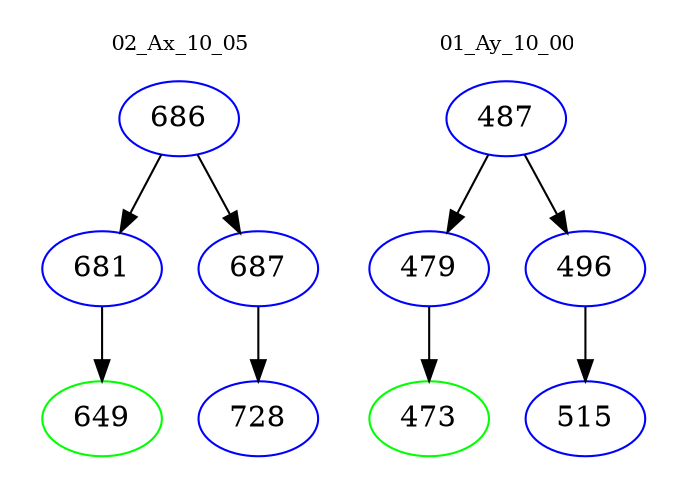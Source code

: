 digraph{
subgraph cluster_0 {
color = white
label = "02_Ax_10_05";
fontsize=10;
T0_686 [label="686", color="blue"]
T0_686 -> T0_681 [color="black"]
T0_681 [label="681", color="blue"]
T0_681 -> T0_649 [color="black"]
T0_649 [label="649", color="green"]
T0_686 -> T0_687 [color="black"]
T0_687 [label="687", color="blue"]
T0_687 -> T0_728 [color="black"]
T0_728 [label="728", color="blue"]
}
subgraph cluster_1 {
color = white
label = "01_Ay_10_00";
fontsize=10;
T1_487 [label="487", color="blue"]
T1_487 -> T1_479 [color="black"]
T1_479 [label="479", color="blue"]
T1_479 -> T1_473 [color="black"]
T1_473 [label="473", color="green"]
T1_487 -> T1_496 [color="black"]
T1_496 [label="496", color="blue"]
T1_496 -> T1_515 [color="black"]
T1_515 [label="515", color="blue"]
}
}
